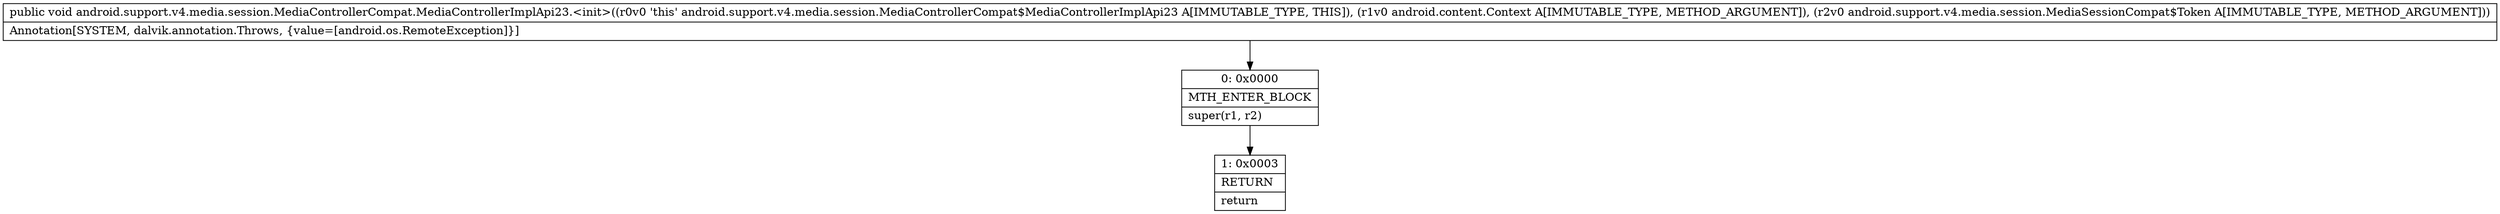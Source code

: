 digraph "CFG forandroid.support.v4.media.session.MediaControllerCompat.MediaControllerImplApi23.\<init\>(Landroid\/content\/Context;Landroid\/support\/v4\/media\/session\/MediaSessionCompat$Token;)V" {
Node_0 [shape=record,label="{0\:\ 0x0000|MTH_ENTER_BLOCK\l|super(r1, r2)\l}"];
Node_1 [shape=record,label="{1\:\ 0x0003|RETURN\l|return\l}"];
MethodNode[shape=record,label="{public void android.support.v4.media.session.MediaControllerCompat.MediaControllerImplApi23.\<init\>((r0v0 'this' android.support.v4.media.session.MediaControllerCompat$MediaControllerImplApi23 A[IMMUTABLE_TYPE, THIS]), (r1v0 android.content.Context A[IMMUTABLE_TYPE, METHOD_ARGUMENT]), (r2v0 android.support.v4.media.session.MediaSessionCompat$Token A[IMMUTABLE_TYPE, METHOD_ARGUMENT]))  | Annotation[SYSTEM, dalvik.annotation.Throws, \{value=[android.os.RemoteException]\}]\l}"];
MethodNode -> Node_0;
Node_0 -> Node_1;
}

